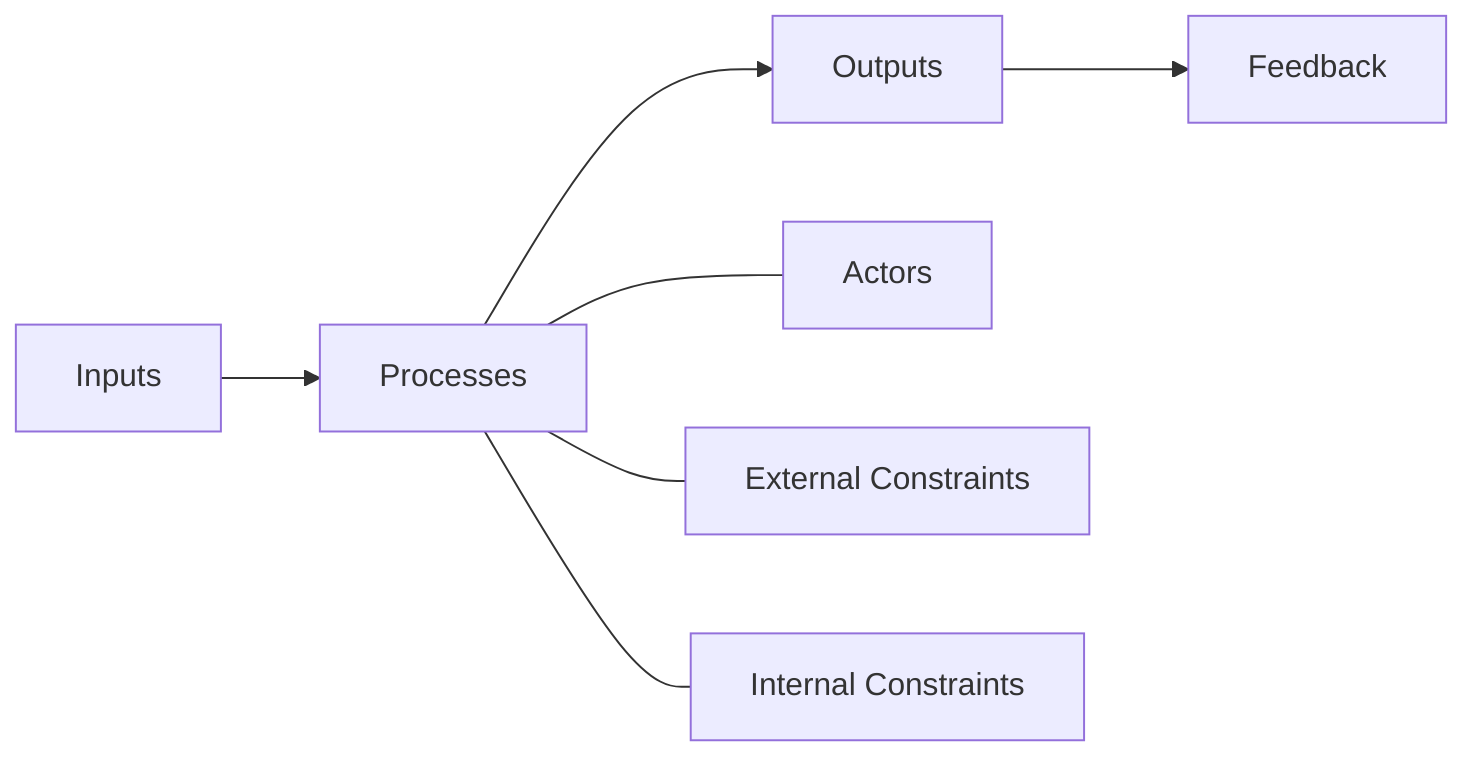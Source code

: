 flowchart LR; In[Inputs]-->P[Processes]-->Out[Outputs]; Out-->Fb[Feedback]; P---Act[Actors]; P---Ext[External Constraints]; P---Int[Internal Constraints];